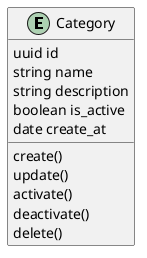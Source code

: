 @startuml

entity Category

Category : uuid id
Category : string name
Category : string description
Category : boolean is_active
Category : date create_at

Category : create()
Category : update()
Category : activate()
Category : deactivate()
Category : delete()

@enduml